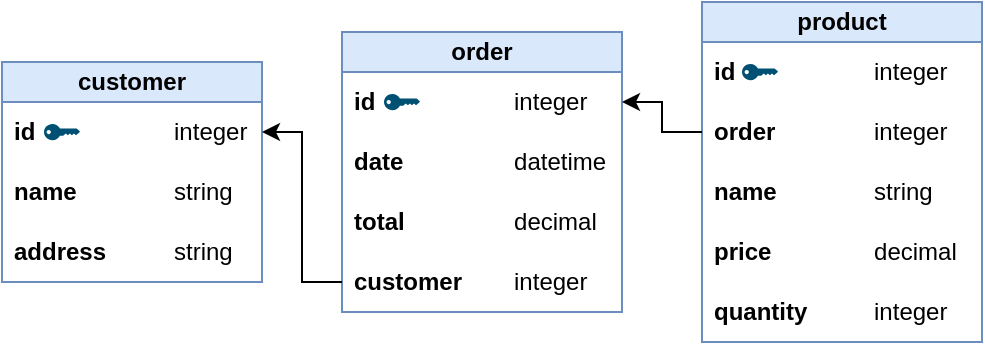 <mxfile version="26.2.14">
  <diagram name="Page-1" id="dV4gOR_IBtZmmg_PkJwF">
    <mxGraphModel dx="2253" dy="758" grid="1" gridSize="10" guides="1" tooltips="1" connect="1" arrows="1" fold="1" page="1" pageScale="1" pageWidth="827" pageHeight="1169" math="0" shadow="0">
      <root>
        <mxCell id="0" />
        <mxCell id="1" parent="0" />
        <mxCell id="l1TFZcc19kjrBNUdqKk5-1" value="&lt;b&gt;order&lt;/b&gt;" style="swimlane;fontStyle=0;childLayout=stackLayout;horizontal=1;startSize=20;horizontalStack=0;resizeParent=1;resizeParentMax=0;resizeLast=0;collapsible=1;marginBottom=0;whiteSpace=wrap;html=1;fillColor=#dae8fc;strokeColor=#6c8ebf;" parent="1" vertex="1">
          <mxGeometry x="160" y="150" width="140" height="140" as="geometry" />
        </mxCell>
        <mxCell id="l1TFZcc19kjrBNUdqKk5-2" value="&lt;b&gt;id&lt;/b&gt;&lt;span style=&quot;white-space: pre;&quot;&gt;&#x9;&lt;/span&gt;&lt;span style=&quot;white-space: pre;&quot;&gt;&#x9;&lt;/span&gt;&lt;span style=&quot;white-space: pre;&quot;&gt;&#x9;&lt;/span&gt;integer" style="text;strokeColor=none;fillColor=none;align=left;verticalAlign=middle;spacingLeft=4;spacingRight=4;overflow=hidden;points=[[0,0.5],[1,0.5]];portConstraint=eastwest;rotatable=0;whiteSpace=wrap;html=1;" parent="l1TFZcc19kjrBNUdqKk5-1" vertex="1">
          <mxGeometry y="20" width="140" height="30" as="geometry" />
        </mxCell>
        <mxCell id="l1TFZcc19kjrBNUdqKk5-3" value="&lt;b&gt;date&lt;/b&gt;&lt;span style=&quot;white-space: pre;&quot;&gt;&#x9;&lt;/span&gt;&lt;span style=&quot;white-space: pre;&quot;&gt;&#x9;&lt;/span&gt;&lt;span style=&quot;white-space: pre;&quot;&gt;&#x9;&lt;/span&gt;datetime" style="text;strokeColor=none;fillColor=none;align=left;verticalAlign=middle;spacingLeft=4;spacingRight=4;overflow=hidden;points=[[0,0.5],[1,0.5]];portConstraint=eastwest;rotatable=0;whiteSpace=wrap;html=1;" parent="l1TFZcc19kjrBNUdqKk5-1" vertex="1">
          <mxGeometry y="50" width="140" height="30" as="geometry" />
        </mxCell>
        <mxCell id="l1TFZcc19kjrBNUdqKk5-4" value="&lt;b&gt;total&lt;/b&gt;&lt;span style=&quot;white-space: pre;&quot;&gt;&#x9;&lt;/span&gt;&lt;span style=&quot;white-space: pre;&quot;&gt;&#x9;&lt;/span&gt;decimal" style="text;strokeColor=none;fillColor=none;align=left;verticalAlign=middle;spacingLeft=4;spacingRight=4;overflow=hidden;points=[[0,0.5],[1,0.5]];portConstraint=eastwest;rotatable=0;whiteSpace=wrap;html=1;" parent="l1TFZcc19kjrBNUdqKk5-1" vertex="1">
          <mxGeometry y="80" width="140" height="30" as="geometry" />
        </mxCell>
        <mxCell id="l1TFZcc19kjrBNUdqKk5-5" value="&lt;b&gt;customer&lt;/b&gt;&lt;span style=&quot;white-space: pre;&quot;&gt;&#x9;&lt;/span&gt;integer" style="text;strokeColor=none;fillColor=none;align=left;verticalAlign=middle;spacingLeft=4;spacingRight=4;overflow=hidden;points=[[0,0.5],[1,0.5]];portConstraint=eastwest;rotatable=0;whiteSpace=wrap;html=1;" parent="l1TFZcc19kjrBNUdqKk5-1" vertex="1">
          <mxGeometry y="110" width="140" height="30" as="geometry" />
        </mxCell>
        <mxCell id="l1TFZcc19kjrBNUdqKk5-9" value="&lt;b&gt;product&lt;/b&gt;" style="swimlane;fontStyle=0;childLayout=stackLayout;horizontal=1;startSize=20;horizontalStack=0;resizeParent=1;resizeParentMax=0;resizeLast=0;collapsible=1;marginBottom=0;whiteSpace=wrap;html=1;fillColor=#dae8fc;strokeColor=#6c8ebf;" parent="1" vertex="1">
          <mxGeometry x="340" y="135" width="140" height="170" as="geometry" />
        </mxCell>
        <mxCell id="l1TFZcc19kjrBNUdqKk5-10" value="&lt;b&gt;id&lt;/b&gt;&lt;span style=&quot;white-space: pre;&quot;&gt;&#x9;&lt;/span&gt;&lt;span style=&quot;white-space: pre;&quot;&gt;&#x9;&lt;/span&gt;&lt;span style=&quot;white-space: pre;&quot;&gt;&#x9;&lt;/span&gt;integer" style="text;strokeColor=none;fillColor=none;align=left;verticalAlign=middle;spacingLeft=4;spacingRight=4;overflow=hidden;points=[[0,0.5],[1,0.5]];portConstraint=eastwest;rotatable=0;whiteSpace=wrap;html=1;" parent="l1TFZcc19kjrBNUdqKk5-9" vertex="1">
          <mxGeometry y="20" width="140" height="30" as="geometry" />
        </mxCell>
        <mxCell id="l1TFZcc19kjrBNUdqKk5-11" value="&lt;b&gt;order&lt;/b&gt;&lt;span style=&quot;white-space: pre;&quot;&gt;&#x9;&lt;/span&gt;&lt;span style=&quot;white-space: pre;&quot;&gt;&#x9;&lt;/span&gt;integer" style="text;strokeColor=none;fillColor=none;align=left;verticalAlign=middle;spacingLeft=4;spacingRight=4;overflow=hidden;points=[[0,0.5],[1,0.5]];portConstraint=eastwest;rotatable=0;whiteSpace=wrap;html=1;" parent="l1TFZcc19kjrBNUdqKk5-9" vertex="1">
          <mxGeometry y="50" width="140" height="30" as="geometry" />
        </mxCell>
        <mxCell id="l1TFZcc19kjrBNUdqKk5-12" value="&lt;b&gt;name&lt;/b&gt;&lt;span style=&quot;white-space: pre;&quot;&gt;&#x9;&lt;/span&gt;&lt;span style=&quot;white-space: pre;&quot;&gt;&#x9;&lt;/span&gt;string" style="text;strokeColor=none;fillColor=none;align=left;verticalAlign=middle;spacingLeft=4;spacingRight=4;overflow=hidden;points=[[0,0.5],[1,0.5]];portConstraint=eastwest;rotatable=0;whiteSpace=wrap;html=1;" parent="l1TFZcc19kjrBNUdqKk5-9" vertex="1">
          <mxGeometry y="80" width="140" height="30" as="geometry" />
        </mxCell>
        <mxCell id="l1TFZcc19kjrBNUdqKk5-13" value="&lt;b&gt;price&lt;/b&gt;&lt;span style=&quot;white-space: pre;&quot;&gt;&#x9;&lt;/span&gt;&lt;span style=&quot;white-space: pre;&quot;&gt;&#x9;&lt;/span&gt;decimal" style="text;strokeColor=none;fillColor=none;align=left;verticalAlign=middle;spacingLeft=4;spacingRight=4;overflow=hidden;points=[[0,0.5],[1,0.5]];portConstraint=eastwest;rotatable=0;whiteSpace=wrap;html=1;" parent="l1TFZcc19kjrBNUdqKk5-9" vertex="1">
          <mxGeometry y="110" width="140" height="30" as="geometry" />
        </mxCell>
        <mxCell id="l1TFZcc19kjrBNUdqKk5-14" value="&lt;b&gt;quantity&lt;/b&gt;&lt;span style=&quot;white-space: pre;&quot;&gt;&#x9;&lt;/span&gt;&lt;span style=&quot;white-space: pre;&quot;&gt;&#x9;&lt;/span&gt;integer" style="text;strokeColor=none;fillColor=none;align=left;verticalAlign=middle;spacingLeft=4;spacingRight=4;overflow=hidden;points=[[0,0.5],[1,0.5]];portConstraint=eastwest;rotatable=0;whiteSpace=wrap;html=1;" parent="l1TFZcc19kjrBNUdqKk5-9" vertex="1">
          <mxGeometry y="140" width="140" height="30" as="geometry" />
        </mxCell>
        <mxCell id="l1TFZcc19kjrBNUdqKk5-15" value="&lt;b&gt;customer&lt;/b&gt;" style="swimlane;fontStyle=0;childLayout=stackLayout;horizontal=1;startSize=20;horizontalStack=0;resizeParent=1;resizeParentMax=0;resizeLast=0;collapsible=1;marginBottom=0;whiteSpace=wrap;html=1;fillColor=#dae8fc;strokeColor=#6c8ebf;" parent="1" vertex="1">
          <mxGeometry x="-10" y="165" width="130" height="110" as="geometry" />
        </mxCell>
        <mxCell id="l1TFZcc19kjrBNUdqKk5-16" value="&lt;b&gt;id&lt;/b&gt;&lt;span style=&quot;white-space: pre;&quot;&gt;&#x9;&lt;/span&gt;&lt;span style=&quot;white-space: pre;&quot;&gt;&#x9;&lt;/span&gt;&lt;span style=&quot;white-space: pre;&quot;&gt;&#x9;&lt;/span&gt;integer" style="text;strokeColor=none;fillColor=none;align=left;verticalAlign=middle;spacingLeft=4;spacingRight=4;overflow=hidden;points=[[0,0.5],[1,0.5]];portConstraint=eastwest;rotatable=0;whiteSpace=wrap;html=1;" parent="l1TFZcc19kjrBNUdqKk5-15" vertex="1">
          <mxGeometry y="20" width="130" height="30" as="geometry" />
        </mxCell>
        <mxCell id="l1TFZcc19kjrBNUdqKk5-17" value="&lt;b&gt;name&lt;/b&gt;&lt;span style=&quot;white-space: pre;&quot;&gt;&#x9;&lt;/span&gt;&lt;span style=&quot;white-space: pre;&quot;&gt;&#x9;&lt;/span&gt;string" style="text;strokeColor=none;fillColor=none;align=left;verticalAlign=middle;spacingLeft=4;spacingRight=4;overflow=hidden;points=[[0,0.5],[1,0.5]];portConstraint=eastwest;rotatable=0;whiteSpace=wrap;html=1;" parent="l1TFZcc19kjrBNUdqKk5-15" vertex="1">
          <mxGeometry y="50" width="130" height="30" as="geometry" />
        </mxCell>
        <mxCell id="l1TFZcc19kjrBNUdqKk5-18" value="&lt;b&gt;address&lt;/b&gt;&lt;span style=&quot;white-space: pre;&quot;&gt;&#x9;&lt;/span&gt;&lt;span style=&quot;white-space: pre;&quot;&gt;&#x9;&lt;/span&gt;string" style="text;strokeColor=none;fillColor=none;align=left;verticalAlign=middle;spacingLeft=4;spacingRight=4;overflow=hidden;points=[[0,0.5],[1,0.5]];portConstraint=eastwest;rotatable=0;whiteSpace=wrap;html=1;" parent="l1TFZcc19kjrBNUdqKk5-15" vertex="1">
          <mxGeometry y="80" width="130" height="30" as="geometry" />
        </mxCell>
        <mxCell id="l1TFZcc19kjrBNUdqKk5-30" style="edgeStyle=orthogonalEdgeStyle;rounded=0;orthogonalLoop=1;jettySize=auto;html=1;entryX=1;entryY=0.5;entryDx=0;entryDy=0;" parent="1" source="l1TFZcc19kjrBNUdqKk5-5" target="l1TFZcc19kjrBNUdqKk5-16" edge="1">
          <mxGeometry relative="1" as="geometry" />
        </mxCell>
        <mxCell id="l1TFZcc19kjrBNUdqKk5-35" value="" style="points=[[0,0.5,0],[0.24,0,0],[0.5,0.28,0],[0.995,0.475,0],[0.5,0.72,0],[0.24,1,0]];verticalLabelPosition=bottom;sketch=0;html=1;verticalAlign=top;aspect=fixed;align=center;pointerEvents=1;shape=mxgraph.cisco19.key;fillColor=#005073;strokeColor=none;" parent="1" vertex="1">
          <mxGeometry x="11" y="196" width="18" height="8.1" as="geometry" />
        </mxCell>
        <mxCell id="l1TFZcc19kjrBNUdqKk5-36" value="" style="points=[[0,0.5,0],[0.24,0,0],[0.5,0.28,0],[0.995,0.475,0],[0.5,0.72,0],[0.24,1,0]];verticalLabelPosition=bottom;sketch=0;html=1;verticalAlign=top;aspect=fixed;align=center;pointerEvents=1;shape=mxgraph.cisco19.key;fillColor=#005073;strokeColor=none;" parent="1" vertex="1">
          <mxGeometry x="181" y="181" width="18" height="8.1" as="geometry" />
        </mxCell>
        <mxCell id="l1TFZcc19kjrBNUdqKk5-37" value="" style="points=[[0,0.5,0],[0.24,0,0],[0.5,0.28,0],[0.995,0.475,0],[0.5,0.72,0],[0.24,1,0]];verticalLabelPosition=bottom;sketch=0;html=1;verticalAlign=top;aspect=fixed;align=center;pointerEvents=1;shape=mxgraph.cisco19.key;fillColor=#005073;strokeColor=none;" parent="1" vertex="1">
          <mxGeometry x="360" y="166" width="18" height="8.1" as="geometry" />
        </mxCell>
        <mxCell id="Gb3sSEjXcjbZzopoj9O_-1" style="edgeStyle=orthogonalEdgeStyle;rounded=0;orthogonalLoop=1;jettySize=auto;html=1;entryX=1;entryY=0.5;entryDx=0;entryDy=0;" edge="1" parent="1" source="l1TFZcc19kjrBNUdqKk5-11" target="l1TFZcc19kjrBNUdqKk5-2">
          <mxGeometry relative="1" as="geometry" />
        </mxCell>
      </root>
    </mxGraphModel>
  </diagram>
</mxfile>

